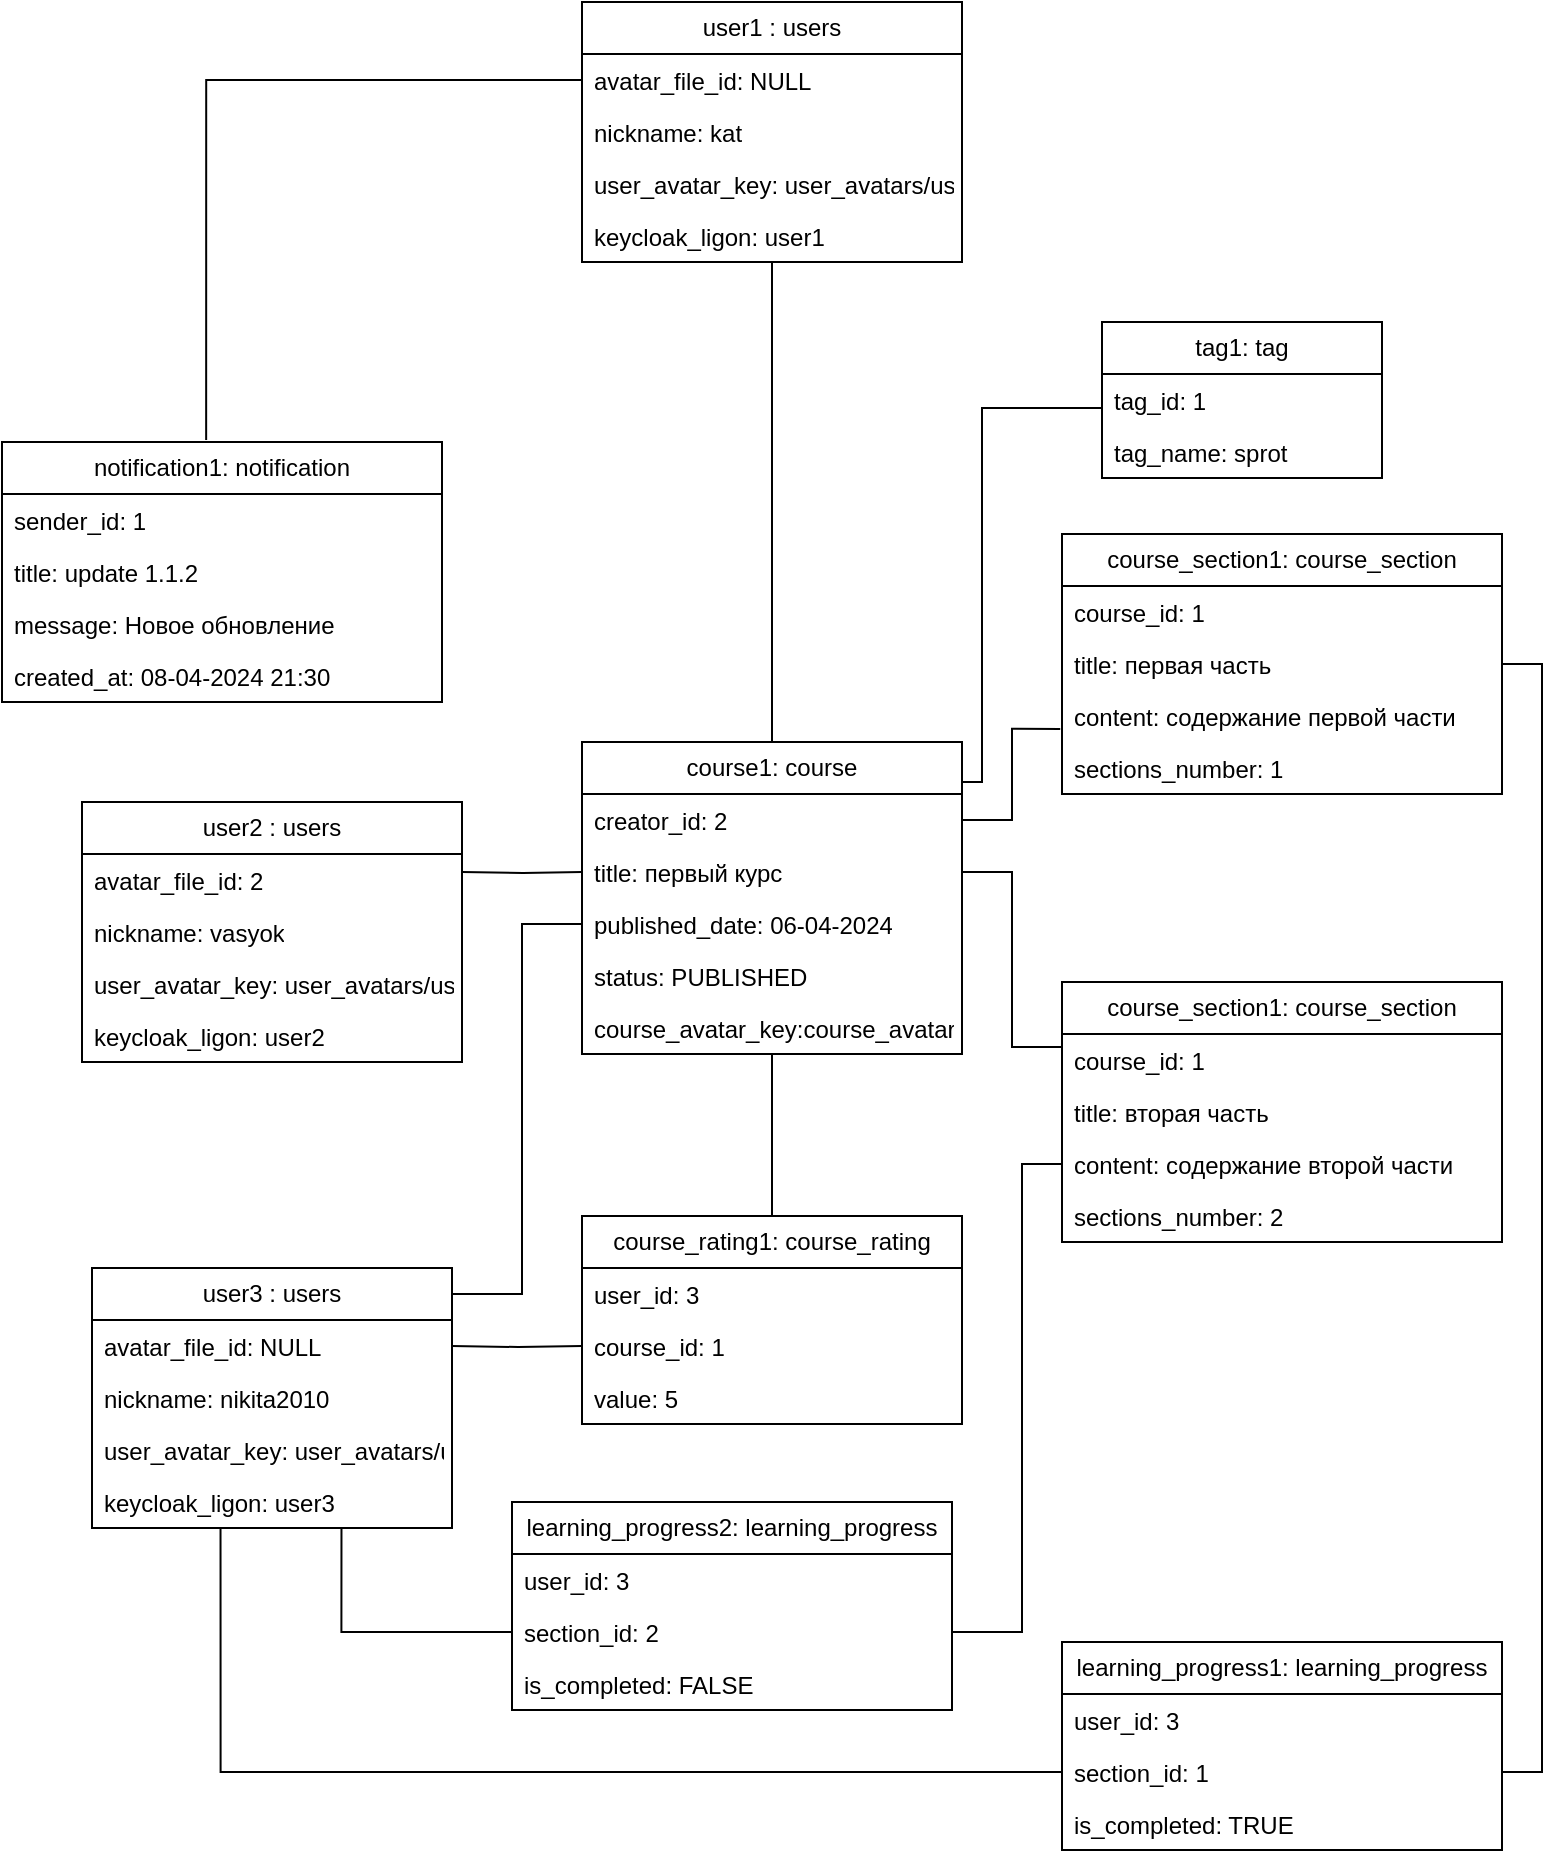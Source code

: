 <mxfile version="24.1.0" type="device">
  <diagram name="Page-1" id="b5b7bab2-c9e2-2cf4-8b2a-24fd1a2a6d21">
    <mxGraphModel dx="1434" dy="836" grid="1" gridSize="10" guides="1" tooltips="1" connect="1" arrows="1" fold="1" page="1" pageScale="1" pageWidth="827" pageHeight="1169" background="none" math="0" shadow="0">
      <root>
        <mxCell id="0" />
        <mxCell id="1" parent="0" />
        <mxCell id="cTdW70NepCCZIWqHgug1-1" value="user2 : users" style="swimlane;fontStyle=0;childLayout=stackLayout;horizontal=1;startSize=26;fillColor=none;horizontalStack=0;resizeParent=1;resizeParentMax=0;resizeLast=0;collapsible=1;marginBottom=0;whiteSpace=wrap;html=1;" parent="1" vertex="1">
          <mxGeometry x="60" y="450" width="190" height="130" as="geometry" />
        </mxCell>
        <mxCell id="cTdW70NepCCZIWqHgug1-2" value="avatar_file_id: 2" style="text;strokeColor=none;fillColor=none;align=left;verticalAlign=top;spacingLeft=4;spacingRight=4;overflow=hidden;rotatable=0;points=[[0,0.5],[1,0.5]];portConstraint=eastwest;whiteSpace=wrap;html=1;" parent="cTdW70NepCCZIWqHgug1-1" vertex="1">
          <mxGeometry y="26" width="190" height="26" as="geometry" />
        </mxCell>
        <mxCell id="qzsGJ3pXTFSO7XhK0shY-1" value="nickname: vasyok" style="text;strokeColor=none;fillColor=none;align=left;verticalAlign=top;spacingLeft=4;spacingRight=4;overflow=hidden;rotatable=0;points=[[0,0.5],[1,0.5]];portConstraint=eastwest;whiteSpace=wrap;html=1;" parent="cTdW70NepCCZIWqHgug1-1" vertex="1">
          <mxGeometry y="52" width="190" height="26" as="geometry" />
        </mxCell>
        <mxCell id="cqOTCVQTFSez_GUfT9-f-2" value="user_avatar_key:&amp;nbsp;user_avatars/user_2_avatar.jpg" style="text;strokeColor=none;fillColor=none;align=left;verticalAlign=top;spacingLeft=4;spacingRight=4;overflow=hidden;rotatable=0;points=[[0,0.5],[1,0.5]];portConstraint=eastwest;whiteSpace=wrap;html=1;" parent="cTdW70NepCCZIWqHgug1-1" vertex="1">
          <mxGeometry y="78" width="190" height="26" as="geometry" />
        </mxCell>
        <mxCell id="I__sBB9aaCc_4S0ddYxj-2" value="keycloak_ligon: user2" style="text;strokeColor=none;fillColor=none;align=left;verticalAlign=top;spacingLeft=4;spacingRight=4;overflow=hidden;rotatable=0;points=[[0,0.5],[1,0.5]];portConstraint=eastwest;whiteSpace=wrap;html=1;" vertex="1" parent="cTdW70NepCCZIWqHgug1-1">
          <mxGeometry y="104" width="190" height="26" as="geometry" />
        </mxCell>
        <mxCell id="ExJdHabm7_KHnXWHpjVK-8" style="edgeStyle=orthogonalEdgeStyle;rounded=0;orthogonalLoop=1;jettySize=auto;html=1;entryX=0;entryY=0.654;entryDx=0;entryDy=0;endArrow=none;endFill=0;entryPerimeter=0;" parent="1" source="cTdW70NepCCZIWqHgug1-322" target="ExJdHabm7_KHnXWHpjVK-11" edge="1">
          <mxGeometry relative="1" as="geometry">
            <mxPoint x="570" y="215" as="targetPoint" />
            <Array as="points">
              <mxPoint x="510" y="440" />
              <mxPoint x="510" y="253" />
            </Array>
          </mxGeometry>
        </mxCell>
        <mxCell id="cTdW70NepCCZIWqHgug1-322" value="course1: course" style="swimlane;fontStyle=0;childLayout=stackLayout;horizontal=1;startSize=26;fillColor=none;horizontalStack=0;resizeParent=1;resizeParentMax=0;resizeLast=0;collapsible=1;marginBottom=0;whiteSpace=wrap;html=1;" parent="1" vertex="1">
          <mxGeometry x="310" y="420" width="190" height="156" as="geometry" />
        </mxCell>
        <mxCell id="cTdW70NepCCZIWqHgug1-323" value="creator_id: 2" style="text;strokeColor=none;fillColor=none;align=left;verticalAlign=top;spacingLeft=4;spacingRight=4;overflow=hidden;rotatable=0;points=[[0,0.5],[1,0.5]];portConstraint=eastwest;whiteSpace=wrap;html=1;" parent="cTdW70NepCCZIWqHgug1-322" vertex="1">
          <mxGeometry y="26" width="190" height="26" as="geometry" />
        </mxCell>
        <mxCell id="cTdW70NepCCZIWqHgug1-324" value="title: первый курс" style="text;strokeColor=none;fillColor=none;align=left;verticalAlign=top;spacingLeft=4;spacingRight=4;overflow=hidden;rotatable=0;points=[[0,0.5],[1,0.5]];portConstraint=eastwest;whiteSpace=wrap;html=1;" parent="cTdW70NepCCZIWqHgug1-322" vertex="1">
          <mxGeometry y="52" width="190" height="26" as="geometry" />
        </mxCell>
        <mxCell id="cTdW70NepCCZIWqHgug1-325" value="published_date: 06-04-2024" style="text;strokeColor=none;fillColor=none;align=left;verticalAlign=top;spacingLeft=4;spacingRight=4;overflow=hidden;rotatable=0;points=[[0,0.5],[1,0.5]];portConstraint=eastwest;whiteSpace=wrap;html=1;" parent="cTdW70NepCCZIWqHgug1-322" vertex="1">
          <mxGeometry y="78" width="190" height="26" as="geometry" />
        </mxCell>
        <mxCell id="GGQ7iSAOQ_vFK_jtie28-1" value="status:&amp;nbsp;PUBLISHED" style="text;strokeColor=none;fillColor=none;align=left;verticalAlign=top;spacingLeft=4;spacingRight=4;overflow=hidden;rotatable=0;points=[[0,0.5],[1,0.5]];portConstraint=eastwest;whiteSpace=wrap;html=1;" parent="cTdW70NepCCZIWqHgug1-322" vertex="1">
          <mxGeometry y="104" width="190" height="26" as="geometry" />
        </mxCell>
        <mxCell id="cqOTCVQTFSez_GUfT9-f-1" value="course_avatar_key:course_avatars/course_1_avatar.jpg" style="text;strokeColor=none;fillColor=none;align=left;verticalAlign=top;spacingLeft=4;spacingRight=4;overflow=hidden;rotatable=0;points=[[0,0.5],[1,0.5]];portConstraint=eastwest;whiteSpace=wrap;html=1;" parent="cTdW70NepCCZIWqHgug1-322" vertex="1">
          <mxGeometry y="130" width="190" height="26" as="geometry" />
        </mxCell>
        <mxCell id="cTdW70NepCCZIWqHgug1-327" style="edgeStyle=orthogonalEdgeStyle;rounded=0;orthogonalLoop=1;jettySize=auto;html=1;endArrow=none;endFill=0;" parent="1" target="cTdW70NepCCZIWqHgug1-324" edge="1">
          <mxGeometry relative="1" as="geometry">
            <mxPoint x="250" y="485" as="sourcePoint" />
          </mxGeometry>
        </mxCell>
        <mxCell id="cTdW70NepCCZIWqHgug1-336" style="edgeStyle=orthogonalEdgeStyle;rounded=0;orthogonalLoop=1;jettySize=auto;html=1;entryX=0;entryY=0.5;entryDx=0;entryDy=0;exitX=1;exitY=0.25;exitDx=0;exitDy=0;endArrow=none;endFill=0;" parent="1" source="cTdW70NepCCZIWqHgug1-328" target="cTdW70NepCCZIWqHgug1-325" edge="1">
          <mxGeometry relative="1" as="geometry">
            <mxPoint x="245" y="696" as="sourcePoint" />
            <Array as="points">
              <mxPoint x="280" y="696" />
              <mxPoint x="280" y="511" />
            </Array>
          </mxGeometry>
        </mxCell>
        <mxCell id="cTdW70NepCCZIWqHgug1-328" value="user3 : users" style="swimlane;fontStyle=0;childLayout=stackLayout;horizontal=1;startSize=26;fillColor=none;horizontalStack=0;resizeParent=1;resizeParentMax=0;resizeLast=0;collapsible=1;marginBottom=0;whiteSpace=wrap;html=1;" parent="1" vertex="1">
          <mxGeometry x="65" y="683" width="180" height="130" as="geometry" />
        </mxCell>
        <mxCell id="cTdW70NepCCZIWqHgug1-329" value="avatar_file_id: NULL" style="text;strokeColor=none;fillColor=none;align=left;verticalAlign=top;spacingLeft=4;spacingRight=4;overflow=hidden;rotatable=0;points=[[0,0.5],[1,0.5]];portConstraint=eastwest;whiteSpace=wrap;html=1;" parent="cTdW70NepCCZIWqHgug1-328" vertex="1">
          <mxGeometry y="26" width="180" height="26" as="geometry" />
        </mxCell>
        <mxCell id="qzsGJ3pXTFSO7XhK0shY-2" value="nickname: nikita2010" style="text;strokeColor=none;fillColor=none;align=left;verticalAlign=top;spacingLeft=4;spacingRight=4;overflow=hidden;rotatable=0;points=[[0,0.5],[1,0.5]];portConstraint=eastwest;whiteSpace=wrap;html=1;" parent="cTdW70NepCCZIWqHgug1-328" vertex="1">
          <mxGeometry y="52" width="180" height="26" as="geometry" />
        </mxCell>
        <mxCell id="cqOTCVQTFSez_GUfT9-f-4" value="user_avatar_key:&amp;nbsp;user_avatars/user_3_avatar.jpg" style="text;strokeColor=none;fillColor=none;align=left;verticalAlign=top;spacingLeft=4;spacingRight=4;overflow=hidden;rotatable=0;points=[[0,0.5],[1,0.5]];portConstraint=eastwest;whiteSpace=wrap;html=1;" parent="cTdW70NepCCZIWqHgug1-328" vertex="1">
          <mxGeometry y="78" width="180" height="26" as="geometry" />
        </mxCell>
        <mxCell id="I__sBB9aaCc_4S0ddYxj-3" value="keycloak_ligon: user3" style="text;strokeColor=none;fillColor=none;align=left;verticalAlign=top;spacingLeft=4;spacingRight=4;overflow=hidden;rotatable=0;points=[[0,0.5],[1,0.5]];portConstraint=eastwest;whiteSpace=wrap;html=1;" vertex="1" parent="cTdW70NepCCZIWqHgug1-328">
          <mxGeometry y="104" width="180" height="26" as="geometry" />
        </mxCell>
        <mxCell id="cTdW70NepCCZIWqHgug1-343" style="edgeStyle=orthogonalEdgeStyle;rounded=0;orthogonalLoop=1;jettySize=auto;html=1;entryX=0.5;entryY=1;entryDx=0;entryDy=0;endArrow=none;endFill=0;" parent="1" source="cTdW70NepCCZIWqHgug1-337" target="cTdW70NepCCZIWqHgug1-322" edge="1">
          <mxGeometry relative="1" as="geometry" />
        </mxCell>
        <mxCell id="cTdW70NepCCZIWqHgug1-337" value="course_rating1: course_rating" style="swimlane;fontStyle=0;childLayout=stackLayout;horizontal=1;startSize=26;fillColor=none;horizontalStack=0;resizeParent=1;resizeParentMax=0;resizeLast=0;collapsible=1;marginBottom=0;whiteSpace=wrap;html=1;" parent="1" vertex="1">
          <mxGeometry x="310" y="657" width="190" height="104" as="geometry" />
        </mxCell>
        <mxCell id="cTdW70NepCCZIWqHgug1-338" value="user_id: 3" style="text;strokeColor=none;fillColor=none;align=left;verticalAlign=top;spacingLeft=4;spacingRight=4;overflow=hidden;rotatable=0;points=[[0,0.5],[1,0.5]];portConstraint=eastwest;whiteSpace=wrap;html=1;" parent="cTdW70NepCCZIWqHgug1-337" vertex="1">
          <mxGeometry y="26" width="190" height="26" as="geometry" />
        </mxCell>
        <mxCell id="cTdW70NepCCZIWqHgug1-339" value="course_id: 1" style="text;strokeColor=none;fillColor=none;align=left;verticalAlign=top;spacingLeft=4;spacingRight=4;overflow=hidden;rotatable=0;points=[[0,0.5],[1,0.5]];portConstraint=eastwest;whiteSpace=wrap;html=1;" parent="cTdW70NepCCZIWqHgug1-337" vertex="1">
          <mxGeometry y="52" width="190" height="26" as="geometry" />
        </mxCell>
        <mxCell id="cTdW70NepCCZIWqHgug1-340" value="value: 5" style="text;strokeColor=none;fillColor=none;align=left;verticalAlign=top;spacingLeft=4;spacingRight=4;overflow=hidden;rotatable=0;points=[[0,0.5],[1,0.5]];portConstraint=eastwest;whiteSpace=wrap;html=1;" parent="cTdW70NepCCZIWqHgug1-337" vertex="1">
          <mxGeometry y="78" width="190" height="26" as="geometry" />
        </mxCell>
        <mxCell id="cTdW70NepCCZIWqHgug1-341" style="edgeStyle=orthogonalEdgeStyle;rounded=0;orthogonalLoop=1;jettySize=auto;html=1;entryX=0;entryY=0.5;entryDx=0;entryDy=0;startArrow=none;startFill=0;endArrow=none;endFill=0;" parent="1" target="cTdW70NepCCZIWqHgug1-339" edge="1">
          <mxGeometry relative="1" as="geometry">
            <mxPoint x="245" y="722" as="sourcePoint" />
          </mxGeometry>
        </mxCell>
        <mxCell id="cTdW70NepCCZIWqHgug1-352" value="course_section1: course_section" style="swimlane;fontStyle=0;childLayout=stackLayout;horizontal=1;startSize=26;fillColor=none;horizontalStack=0;resizeParent=1;resizeParentMax=0;resizeLast=0;collapsible=1;marginBottom=0;whiteSpace=wrap;html=1;" parent="1" vertex="1">
          <mxGeometry x="550" y="316" width="220" height="130" as="geometry" />
        </mxCell>
        <mxCell id="cTdW70NepCCZIWqHgug1-353" value="course_id: 1" style="text;strokeColor=none;fillColor=none;align=left;verticalAlign=top;spacingLeft=4;spacingRight=4;overflow=hidden;rotatable=0;points=[[0,0.5],[1,0.5]];portConstraint=eastwest;whiteSpace=wrap;html=1;" parent="cTdW70NepCCZIWqHgug1-352" vertex="1">
          <mxGeometry y="26" width="220" height="26" as="geometry" />
        </mxCell>
        <mxCell id="I__sBB9aaCc_4S0ddYxj-5" value="title: первая часть" style="text;strokeColor=none;fillColor=none;align=left;verticalAlign=top;spacingLeft=4;spacingRight=4;overflow=hidden;rotatable=0;points=[[0,0.5],[1,0.5]];portConstraint=eastwest;whiteSpace=wrap;html=1;" vertex="1" parent="cTdW70NepCCZIWqHgug1-352">
          <mxGeometry y="52" width="220" height="26" as="geometry" />
        </mxCell>
        <mxCell id="cTdW70NepCCZIWqHgug1-354" value="content: содержание первой части" style="text;strokeColor=none;fillColor=none;align=left;verticalAlign=top;spacingLeft=4;spacingRight=4;overflow=hidden;rotatable=0;points=[[0,0.5],[1,0.5]];portConstraint=eastwest;whiteSpace=wrap;html=1;" parent="cTdW70NepCCZIWqHgug1-352" vertex="1">
          <mxGeometry y="78" width="220" height="26" as="geometry" />
        </mxCell>
        <mxCell id="cTdW70NepCCZIWqHgug1-355" value="sections_number: 1" style="text;strokeColor=none;fillColor=none;align=left;verticalAlign=top;spacingLeft=4;spacingRight=4;overflow=hidden;rotatable=0;points=[[0,0.5],[1,0.5]];portConstraint=eastwest;whiteSpace=wrap;html=1;" parent="cTdW70NepCCZIWqHgug1-352" vertex="1">
          <mxGeometry y="104" width="220" height="26" as="geometry" />
        </mxCell>
        <mxCell id="cTdW70NepCCZIWqHgug1-356" value="course_section1: course_section" style="swimlane;fontStyle=0;childLayout=stackLayout;horizontal=1;startSize=26;fillColor=none;horizontalStack=0;resizeParent=1;resizeParentMax=0;resizeLast=0;collapsible=1;marginBottom=0;whiteSpace=wrap;html=1;" parent="1" vertex="1">
          <mxGeometry x="550" y="540" width="220" height="130" as="geometry" />
        </mxCell>
        <mxCell id="cTdW70NepCCZIWqHgug1-357" value="course_id: 1" style="text;strokeColor=none;fillColor=none;align=left;verticalAlign=top;spacingLeft=4;spacingRight=4;overflow=hidden;rotatable=0;points=[[0,0.5],[1,0.5]];portConstraint=eastwest;whiteSpace=wrap;html=1;" parent="cTdW70NepCCZIWqHgug1-356" vertex="1">
          <mxGeometry y="26" width="220" height="26" as="geometry" />
        </mxCell>
        <mxCell id="I__sBB9aaCc_4S0ddYxj-4" value="title: вторая часть" style="text;strokeColor=none;fillColor=none;align=left;verticalAlign=top;spacingLeft=4;spacingRight=4;overflow=hidden;rotatable=0;points=[[0,0.5],[1,0.5]];portConstraint=eastwest;whiteSpace=wrap;html=1;" vertex="1" parent="cTdW70NepCCZIWqHgug1-356">
          <mxGeometry y="52" width="220" height="26" as="geometry" />
        </mxCell>
        <mxCell id="cTdW70NepCCZIWqHgug1-358" value="content: содержание второй части" style="text;strokeColor=none;fillColor=none;align=left;verticalAlign=top;spacingLeft=4;spacingRight=4;overflow=hidden;rotatable=0;points=[[0,0.5],[1,0.5]];portConstraint=eastwest;whiteSpace=wrap;html=1;" parent="cTdW70NepCCZIWqHgug1-356" vertex="1">
          <mxGeometry y="78" width="220" height="26" as="geometry" />
        </mxCell>
        <mxCell id="cTdW70NepCCZIWqHgug1-359" value="sections_number: 2" style="text;strokeColor=none;fillColor=none;align=left;verticalAlign=top;spacingLeft=4;spacingRight=4;overflow=hidden;rotatable=0;points=[[0,0.5],[1,0.5]];portConstraint=eastwest;whiteSpace=wrap;html=1;" parent="cTdW70NepCCZIWqHgug1-356" vertex="1">
          <mxGeometry y="104" width="220" height="26" as="geometry" />
        </mxCell>
        <mxCell id="cTdW70NepCCZIWqHgug1-360" style="edgeStyle=orthogonalEdgeStyle;rounded=0;orthogonalLoop=1;jettySize=auto;html=1;entryX=0;entryY=0.25;entryDx=0;entryDy=0;startArrow=none;startFill=0;endArrow=none;endFill=0;" parent="1" source="cTdW70NepCCZIWqHgug1-324" target="cTdW70NepCCZIWqHgug1-356" edge="1">
          <mxGeometry relative="1" as="geometry" />
        </mxCell>
        <mxCell id="cTdW70NepCCZIWqHgug1-362" style="edgeStyle=orthogonalEdgeStyle;rounded=0;orthogonalLoop=1;jettySize=auto;html=1;endArrow=none;endFill=0;entryX=-0.004;entryY=0.748;entryDx=0;entryDy=0;entryPerimeter=0;" parent="1" source="cTdW70NepCCZIWqHgug1-323" target="cTdW70NepCCZIWqHgug1-354" edge="1">
          <mxGeometry relative="1" as="geometry">
            <mxPoint x="540" y="420" as="targetPoint" />
          </mxGeometry>
        </mxCell>
        <mxCell id="cTdW70NepCCZIWqHgug1-374" value="learning_progress1: learning_progress" style="swimlane;fontStyle=0;childLayout=stackLayout;horizontal=1;startSize=26;fillColor=none;horizontalStack=0;resizeParent=1;resizeParentMax=0;resizeLast=0;collapsible=1;marginBottom=0;whiteSpace=wrap;html=1;" parent="1" vertex="1">
          <mxGeometry x="550" y="870" width="220" height="104" as="geometry" />
        </mxCell>
        <mxCell id="cTdW70NepCCZIWqHgug1-375" value="user_id: 3" style="text;strokeColor=none;fillColor=none;align=left;verticalAlign=top;spacingLeft=4;spacingRight=4;overflow=hidden;rotatable=0;points=[[0,0.5],[1,0.5]];portConstraint=eastwest;whiteSpace=wrap;html=1;" parent="cTdW70NepCCZIWqHgug1-374" vertex="1">
          <mxGeometry y="26" width="220" height="26" as="geometry" />
        </mxCell>
        <mxCell id="cTdW70NepCCZIWqHgug1-376" value="section_id: 1" style="text;strokeColor=none;fillColor=none;align=left;verticalAlign=top;spacingLeft=4;spacingRight=4;overflow=hidden;rotatable=0;points=[[0,0.5],[1,0.5]];portConstraint=eastwest;whiteSpace=wrap;html=1;" parent="cTdW70NepCCZIWqHgug1-374" vertex="1">
          <mxGeometry y="52" width="220" height="26" as="geometry" />
        </mxCell>
        <mxCell id="cTdW70NepCCZIWqHgug1-377" value="is_completed: TRUE" style="text;strokeColor=none;fillColor=none;align=left;verticalAlign=top;spacingLeft=4;spacingRight=4;overflow=hidden;rotatable=0;points=[[0,0.5],[1,0.5]];portConstraint=eastwest;whiteSpace=wrap;html=1;" parent="cTdW70NepCCZIWqHgug1-374" vertex="1">
          <mxGeometry y="78" width="220" height="26" as="geometry" />
        </mxCell>
        <mxCell id="cTdW70NepCCZIWqHgug1-389" style="edgeStyle=orthogonalEdgeStyle;rounded=0;orthogonalLoop=1;jettySize=auto;html=1;entryX=0;entryY=0.5;entryDx=0;entryDy=0;endArrow=none;endFill=0;exitX=1;exitY=0.5;exitDx=0;exitDy=0;" parent="1" source="cTdW70NepCCZIWqHgug1-381" target="cTdW70NepCCZIWqHgug1-359" edge="1">
          <mxGeometry relative="1" as="geometry">
            <Array as="points">
              <mxPoint x="530" y="865" />
              <mxPoint x="530" y="631" />
            </Array>
          </mxGeometry>
        </mxCell>
        <mxCell id="cTdW70NepCCZIWqHgug1-379" value="learning_progress2: learning_progress" style="swimlane;fontStyle=0;childLayout=stackLayout;horizontal=1;startSize=26;fillColor=none;horizontalStack=0;resizeParent=1;resizeParentMax=0;resizeLast=0;collapsible=1;marginBottom=0;whiteSpace=wrap;html=1;" parent="1" vertex="1">
          <mxGeometry x="275" y="800" width="220" height="104" as="geometry" />
        </mxCell>
        <mxCell id="cTdW70NepCCZIWqHgug1-380" value="user_id: 3" style="text;strokeColor=none;fillColor=none;align=left;verticalAlign=top;spacingLeft=4;spacingRight=4;overflow=hidden;rotatable=0;points=[[0,0.5],[1,0.5]];portConstraint=eastwest;whiteSpace=wrap;html=1;" parent="cTdW70NepCCZIWqHgug1-379" vertex="1">
          <mxGeometry y="26" width="220" height="26" as="geometry" />
        </mxCell>
        <mxCell id="cTdW70NepCCZIWqHgug1-381" value="section_id: 2" style="text;strokeColor=none;fillColor=none;align=left;verticalAlign=top;spacingLeft=4;spacingRight=4;overflow=hidden;rotatable=0;points=[[0,0.5],[1,0.5]];portConstraint=eastwest;whiteSpace=wrap;html=1;" parent="cTdW70NepCCZIWqHgug1-379" vertex="1">
          <mxGeometry y="52" width="220" height="26" as="geometry" />
        </mxCell>
        <mxCell id="cTdW70NepCCZIWqHgug1-382" value="is_completed: FALSE" style="text;strokeColor=none;fillColor=none;align=left;verticalAlign=top;spacingLeft=4;spacingRight=4;overflow=hidden;rotatable=0;points=[[0,0.5],[1,0.5]];portConstraint=eastwest;whiteSpace=wrap;html=1;" parent="cTdW70NepCCZIWqHgug1-379" vertex="1">
          <mxGeometry y="78" width="220" height="26" as="geometry" />
        </mxCell>
        <mxCell id="cTdW70NepCCZIWqHgug1-383" style="edgeStyle=orthogonalEdgeStyle;rounded=0;orthogonalLoop=1;jettySize=auto;html=1;entryX=1;entryY=0.5;entryDx=0;entryDy=0;endArrow=none;endFill=0;exitX=1;exitY=0.5;exitDx=0;exitDy=0;" parent="1" source="I__sBB9aaCc_4S0ddYxj-5" target="cTdW70NepCCZIWqHgug1-376" edge="1">
          <mxGeometry relative="1" as="geometry">
            <Array as="points">
              <mxPoint x="790" y="381" />
              <mxPoint x="790" y="935" />
            </Array>
          </mxGeometry>
        </mxCell>
        <mxCell id="cTdW70NepCCZIWqHgug1-385" style="edgeStyle=orthogonalEdgeStyle;rounded=0;orthogonalLoop=1;jettySize=auto;html=1;endArrow=none;endFill=0;exitX=0;exitY=0.5;exitDx=0;exitDy=0;entryX=0.357;entryY=1.021;entryDx=0;entryDy=0;entryPerimeter=0;" parent="1" source="cTdW70NepCCZIWqHgug1-376" target="I__sBB9aaCc_4S0ddYxj-3" edge="1">
          <mxGeometry relative="1" as="geometry">
            <Array as="points">
              <mxPoint x="129" y="935" />
            </Array>
            <mxPoint x="129" y="830" as="targetPoint" />
          </mxGeometry>
        </mxCell>
        <mxCell id="cTdW70NepCCZIWqHgug1-386" style="edgeStyle=orthogonalEdgeStyle;rounded=0;orthogonalLoop=1;jettySize=auto;html=1;endArrow=none;endFill=0;exitX=0;exitY=0.5;exitDx=0;exitDy=0;entryX=0.693;entryY=1.021;entryDx=0;entryDy=0;entryPerimeter=0;" parent="1" source="cTdW70NepCCZIWqHgug1-381" target="I__sBB9aaCc_4S0ddYxj-3" edge="1">
          <mxGeometry relative="1" as="geometry">
            <Array as="points">
              <mxPoint x="190" y="865" />
            </Array>
            <mxPoint x="190" y="820" as="targetPoint" />
          </mxGeometry>
        </mxCell>
        <mxCell id="cTdW70NepCCZIWqHgug1-407" value="user1 : users" style="swimlane;fontStyle=0;childLayout=stackLayout;horizontal=1;startSize=26;fillColor=none;horizontalStack=0;resizeParent=1;resizeParentMax=0;resizeLast=0;collapsible=1;marginBottom=0;whiteSpace=wrap;html=1;" parent="1" vertex="1">
          <mxGeometry x="310" y="50" width="190" height="130" as="geometry" />
        </mxCell>
        <mxCell id="cTdW70NepCCZIWqHgug1-408" value="avatar_file_id: NULL" style="text;strokeColor=none;fillColor=none;align=left;verticalAlign=top;spacingLeft=4;spacingRight=4;overflow=hidden;rotatable=0;points=[[0,0.5],[1,0.5]];portConstraint=eastwest;whiteSpace=wrap;html=1;" parent="cTdW70NepCCZIWqHgug1-407" vertex="1">
          <mxGeometry y="26" width="190" height="26" as="geometry" />
        </mxCell>
        <mxCell id="qzsGJ3pXTFSO7XhK0shY-3" value="nickname: kat" style="text;strokeColor=none;fillColor=none;align=left;verticalAlign=top;spacingLeft=4;spacingRight=4;overflow=hidden;rotatable=0;points=[[0,0.5],[1,0.5]];portConstraint=eastwest;whiteSpace=wrap;html=1;" parent="cTdW70NepCCZIWqHgug1-407" vertex="1">
          <mxGeometry y="52" width="190" height="26" as="geometry" />
        </mxCell>
        <mxCell id="cqOTCVQTFSez_GUfT9-f-3" value="user_avatar_key:&amp;nbsp;user_avatars/user_1_avatar.jpg" style="text;strokeColor=none;fillColor=none;align=left;verticalAlign=top;spacingLeft=4;spacingRight=4;overflow=hidden;rotatable=0;points=[[0,0.5],[1,0.5]];portConstraint=eastwest;whiteSpace=wrap;html=1;" parent="cTdW70NepCCZIWqHgug1-407" vertex="1">
          <mxGeometry y="78" width="190" height="26" as="geometry" />
        </mxCell>
        <mxCell id="I__sBB9aaCc_4S0ddYxj-1" value="keycloak_ligon: user1" style="text;strokeColor=none;fillColor=none;align=left;verticalAlign=top;spacingLeft=4;spacingRight=4;overflow=hidden;rotatable=0;points=[[0,0.5],[1,0.5]];portConstraint=eastwest;whiteSpace=wrap;html=1;" vertex="1" parent="cTdW70NepCCZIWqHgug1-407">
          <mxGeometry y="104" width="190" height="26" as="geometry" />
        </mxCell>
        <mxCell id="cTdW70NepCCZIWqHgug1-428" style="edgeStyle=orthogonalEdgeStyle;rounded=0;orthogonalLoop=1;jettySize=auto;html=1;entryX=0.5;entryY=0;entryDx=0;entryDy=0;endArrow=none;endFill=0;" parent="1" source="cTdW70NepCCZIWqHgug1-407" target="cTdW70NepCCZIWqHgug1-322" edge="1">
          <mxGeometry relative="1" as="geometry">
            <mxPoint x="395" y="160" as="targetPoint" />
          </mxGeometry>
        </mxCell>
        <mxCell id="-hQUeHI8HNlFyrUoPAJZ-56" value="notification1: notification" style="swimlane;fontStyle=0;childLayout=stackLayout;horizontal=1;startSize=26;fillColor=none;horizontalStack=0;resizeParent=1;resizeParentMax=0;resizeLast=0;collapsible=1;marginBottom=0;whiteSpace=wrap;html=1;" parent="1" vertex="1">
          <mxGeometry x="20" y="270" width="220" height="130" as="geometry" />
        </mxCell>
        <mxCell id="-hQUeHI8HNlFyrUoPAJZ-57" value="sender_id: 1" style="text;strokeColor=none;fillColor=none;align=left;verticalAlign=top;spacingLeft=4;spacingRight=4;overflow=hidden;rotatable=0;points=[[0,0.5],[1,0.5]];portConstraint=eastwest;whiteSpace=wrap;html=1;" parent="-hQUeHI8HNlFyrUoPAJZ-56" vertex="1">
          <mxGeometry y="26" width="220" height="26" as="geometry" />
        </mxCell>
        <mxCell id="-hQUeHI8HNlFyrUoPAJZ-58" value="title: update 1.1.2" style="text;strokeColor=none;fillColor=none;align=left;verticalAlign=top;spacingLeft=4;spacingRight=4;overflow=hidden;rotatable=0;points=[[0,0.5],[1,0.5]];portConstraint=eastwest;whiteSpace=wrap;html=1;" parent="-hQUeHI8HNlFyrUoPAJZ-56" vertex="1">
          <mxGeometry y="52" width="220" height="26" as="geometry" />
        </mxCell>
        <mxCell id="-hQUeHI8HNlFyrUoPAJZ-59" value="message: Новое обновление" style="text;strokeColor=none;fillColor=none;align=left;verticalAlign=top;spacingLeft=4;spacingRight=4;overflow=hidden;rotatable=0;points=[[0,0.5],[1,0.5]];portConstraint=eastwest;whiteSpace=wrap;html=1;" parent="-hQUeHI8HNlFyrUoPAJZ-56" vertex="1">
          <mxGeometry y="78" width="220" height="26" as="geometry" />
        </mxCell>
        <mxCell id="-hQUeHI8HNlFyrUoPAJZ-60" value="created_at: 08-04-2024 21:30" style="text;strokeColor=none;fillColor=none;align=left;verticalAlign=top;spacingLeft=4;spacingRight=4;overflow=hidden;rotatable=0;points=[[0,0.5],[1,0.5]];portConstraint=eastwest;whiteSpace=wrap;html=1;" parent="-hQUeHI8HNlFyrUoPAJZ-56" vertex="1">
          <mxGeometry y="104" width="220" height="26" as="geometry" />
        </mxCell>
        <mxCell id="-hQUeHI8HNlFyrUoPAJZ-91" style="edgeStyle=orthogonalEdgeStyle;rounded=0;orthogonalLoop=1;jettySize=auto;html=1;entryX=0.464;entryY=-0.008;entryDx=0;entryDy=0;endArrow=none;endFill=0;exitX=0;exitY=0.5;exitDx=0;exitDy=0;entryPerimeter=0;" parent="1" source="cTdW70NepCCZIWqHgug1-408" target="-hQUeHI8HNlFyrUoPAJZ-56" edge="1">
          <mxGeometry relative="1" as="geometry">
            <Array as="points">
              <mxPoint x="122" y="89" />
            </Array>
          </mxGeometry>
        </mxCell>
        <mxCell id="ExJdHabm7_KHnXWHpjVK-10" value="tag1: tag" style="swimlane;fontStyle=0;childLayout=stackLayout;horizontal=1;startSize=26;fillColor=none;horizontalStack=0;resizeParent=1;resizeParentMax=0;resizeLast=0;collapsible=1;marginBottom=0;whiteSpace=wrap;html=1;" parent="1" vertex="1">
          <mxGeometry x="570" y="210" width="140" height="78" as="geometry" />
        </mxCell>
        <mxCell id="ExJdHabm7_KHnXWHpjVK-11" value="tag_id: 1" style="text;strokeColor=none;fillColor=none;align=left;verticalAlign=top;spacingLeft=4;spacingRight=4;overflow=hidden;rotatable=0;points=[[0,0.5],[1,0.5]];portConstraint=eastwest;whiteSpace=wrap;html=1;" parent="ExJdHabm7_KHnXWHpjVK-10" vertex="1">
          <mxGeometry y="26" width="140" height="26" as="geometry" />
        </mxCell>
        <mxCell id="ExJdHabm7_KHnXWHpjVK-12" value="tag_name: sprot" style="text;strokeColor=none;fillColor=none;align=left;verticalAlign=top;spacingLeft=4;spacingRight=4;overflow=hidden;rotatable=0;points=[[0,0.5],[1,0.5]];portConstraint=eastwest;whiteSpace=wrap;html=1;" parent="ExJdHabm7_KHnXWHpjVK-10" vertex="1">
          <mxGeometry y="52" width="140" height="26" as="geometry" />
        </mxCell>
      </root>
    </mxGraphModel>
  </diagram>
</mxfile>
